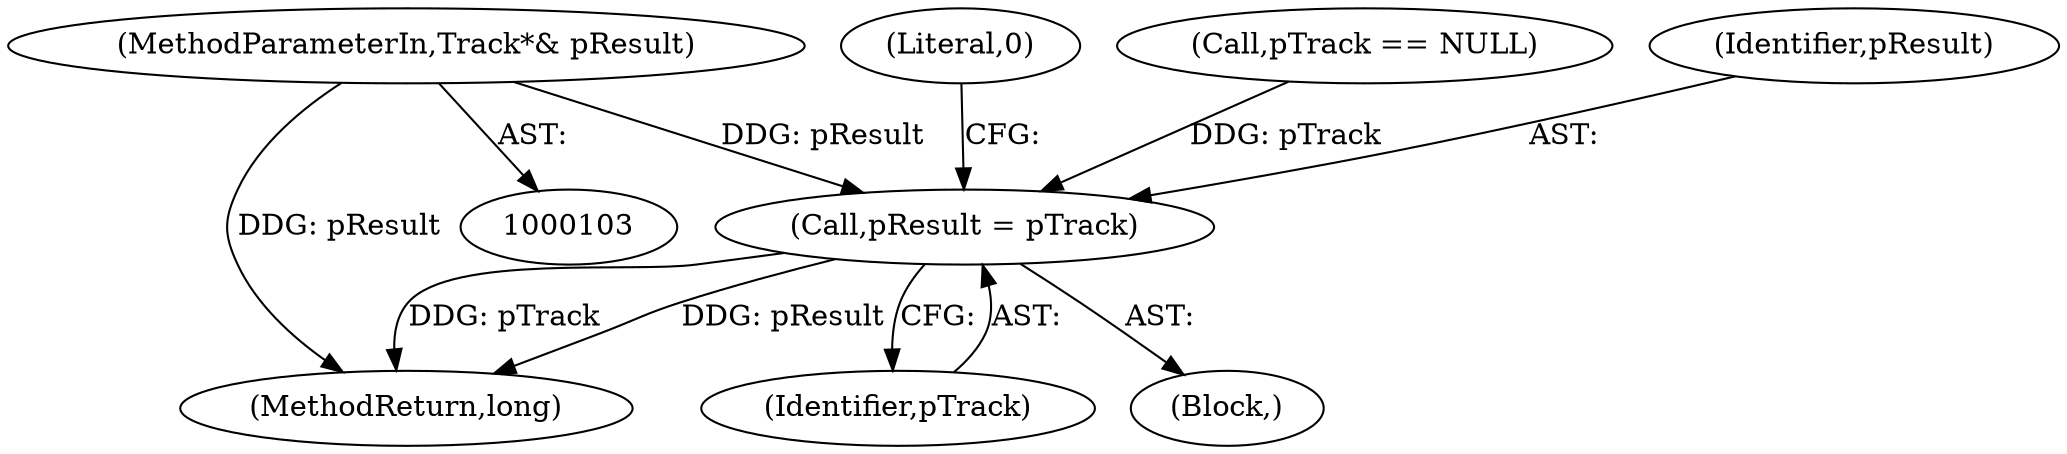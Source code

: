 digraph "0_Android_04839626ed859623901ebd3a5fd483982186b59d_234@pointer" {
"1000108" [label="(MethodParameterIn,Track*& pResult)"];
"1000142" [label="(Call,pResult = pTrack)"];
"1000146" [label="(Literal,0)"];
"1000109" [label="(Block,)"];
"1000122" [label="(Call,pTrack == NULL)"];
"1000142" [label="(Call,pResult = pTrack)"];
"1000108" [label="(MethodParameterIn,Track*& pResult)"];
"1000147" [label="(MethodReturn,long)"];
"1000143" [label="(Identifier,pResult)"];
"1000144" [label="(Identifier,pTrack)"];
"1000108" -> "1000103"  [label="AST: "];
"1000108" -> "1000147"  [label="DDG: pResult"];
"1000108" -> "1000142"  [label="DDG: pResult"];
"1000142" -> "1000109"  [label="AST: "];
"1000142" -> "1000144"  [label="CFG: "];
"1000143" -> "1000142"  [label="AST: "];
"1000144" -> "1000142"  [label="AST: "];
"1000146" -> "1000142"  [label="CFG: "];
"1000142" -> "1000147"  [label="DDG: pTrack"];
"1000142" -> "1000147"  [label="DDG: pResult"];
"1000122" -> "1000142"  [label="DDG: pTrack"];
}
